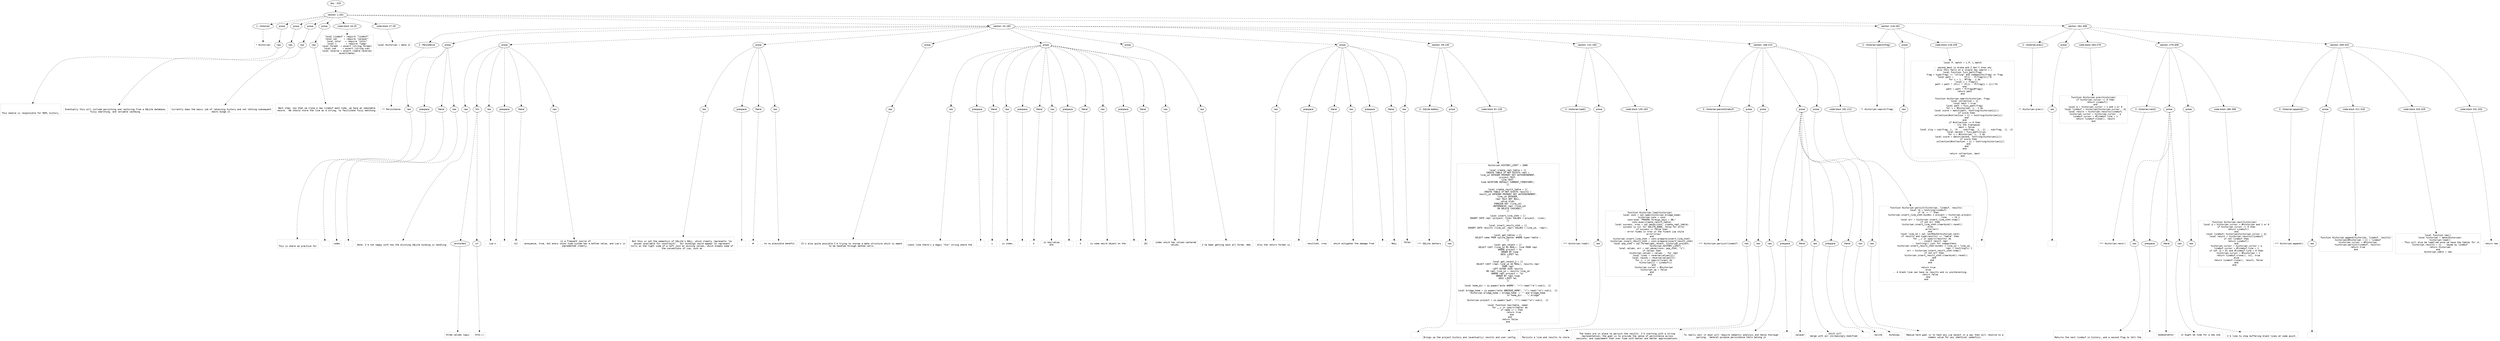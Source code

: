 digraph lpegNode {

node [fontname=Helvetica]
edge [style=dashed]

doc_0 [label="doc - 333"]


doc_0 -> { section_1}
{rank=same; section_1}

section_1 [label="section: 1-261"]


// END RANK doc_0

section_1 -> { header_2 prose_3 prose_4 prose_5 prose_6 codeblock_7 codeblock_8 section_9 section_10 section_11}
{rank=same; header_2 prose_3 prose_4 prose_5 prose_6 codeblock_7 codeblock_8 section_9 section_10 section_11}

header_2 [label="1 : Historian"]

prose_3 [label="prose"]

prose_4 [label="prose"]

prose_5 [label="prose"]

prose_6 [label="prose"]

codeblock_7 [label="code block 16-25"]

codeblock_8 [label="code block 27-29"]

section_9 [label="section: 32-165"]

section_10 [label="section: 216-261"]

section_11 [label="section: 262-308"]


// END RANK section_1

header_2 -> leaf_12
leaf_12  [color=Gray,shape=rectangle,fontname=Inconsolata,label="* Historian"]
// END RANK header_2

prose_3 -> { raw_13}
{rank=same; raw_13}

raw_13 [label="raw"]


// END RANK prose_3

raw_13 -> leaf_14
leaf_14  [color=Gray,shape=rectangle,fontname=Inconsolata,label="


This module is responsible for REPL history.
"]
// END RANK raw_13

prose_4 -> { raw_15}
{rank=same; raw_15}

raw_15 [label="raw"]


// END RANK prose_4

raw_15 -> leaf_16
leaf_16  [color=Gray,shape=rectangle,fontname=Inconsolata,label="
Eventually this will include persisting and restoring from a SQLite database,
fuzzy searching, and variable cacheing.
"]
// END RANK raw_15

prose_5 -> { raw_17}
{rank=same; raw_17}

raw_17 [label="raw"]


// END RANK prose_5

raw_17 -> leaf_18
leaf_18  [color=Gray,shape=rectangle,fontname=Inconsolata,label="
Currently does the basic job of retaining history and not letting subsequent
edits munge it.
"]
// END RANK raw_17

prose_6 -> { raw_19}
{rank=same; raw_19}

raw_19 [label="raw"]


// END RANK prose_6

raw_19 -> leaf_20
leaf_20  [color=Gray,shape=rectangle,fontname=Inconsolata,label="
Next step: now that we clone a new linebuf each time, we have an immutable
record.  We should store the line as a string, to facilitate fuzzy matching.

"]
// END RANK raw_19

codeblock_7 -> leaf_21
leaf_21  [color=Gray,shape=rectangle,fontname=Inconsolata,label="local Linebuf = require \"linebuf\"
local sql     = require \"sqlayer\"
local color   = require \"color\"
local L       = require \"lpeg\"
local format  = assert (string.format)
local sub     = assert (string.sub)
local reverse = assert (table.reverse)
assert(meta)"]
// END RANK codeblock_7

codeblock_8 -> leaf_22
leaf_22  [color=Gray,shape=rectangle,fontname=Inconsolata,label="local Historian = meta {}"]
// END RANK codeblock_8

section_9 -> { header_23 prose_24 prose_25 prose_26 prose_27 prose_28 prose_29 prose_30 section_31 section_32 section_33}
{rank=same; header_23 prose_24 prose_25 prose_26 prose_27 prose_28 prose_29 prose_30 section_31 section_32 section_33}

header_23 [label="2 : Persistence"]

prose_24 [label="prose"]

prose_25 [label="prose"]

prose_26 [label="prose"]

prose_27 [label="prose"]

prose_28 [label="prose"]

prose_29 [label="prose"]

prose_30 [label="prose"]

section_31 [label="section: 59-130"]

section_32 [label="section: 131-165"]

section_33 [label="section: 166-215"]


// END RANK section_9

header_23 -> leaf_34
leaf_34  [color=Gray,shape=rectangle,fontname=Inconsolata,label="** Persistence"]
// END RANK header_23

prose_24 -> { raw_35 prespace_36 literal_37 raw_38}
{rank=same; raw_35 prespace_36 literal_37 raw_38}

raw_35 [label="raw"]

prespace_36 [label="prespace"]

literal_37 [label="literal"]

raw_38 [label="raw"]


// END RANK prose_24

raw_35 -> leaf_39
leaf_39  [color=Gray,shape=rectangle,fontname=Inconsolata,label="

This is where we practice for"]
// END RANK raw_35

prespace_36 -> leaf_40
leaf_40  [color=Gray,shape=rectangle,fontname=Inconsolata,label=" "]
// END RANK prespace_36

literal_37 -> leaf_41
leaf_41  [color=Gray,shape=rectangle,fontname=Inconsolata,label="codex"]
// END RANK literal_37

raw_38 -> leaf_42
leaf_42  [color=Gray,shape=rectangle,fontname=Inconsolata,label=".
"]
// END RANK raw_38

prose_25 -> { raw_43 link_44 raw_45 prespace_46 literal_47 raw_48}
{rank=same; raw_43 link_44 raw_45 prespace_46 literal_47 raw_48}

raw_43 [label="raw"]

link_44 [label="link"]

raw_45 [label="raw"]

prespace_46 [label="prespace"]

literal_47 [label="literal"]

raw_48 [label="raw"]


// END RANK prose_25

raw_43 -> leaf_49
leaf_49  [color=Gray,shape=rectangle,fontname=Inconsolata,label="
Note: I'm not happy with how the existing SQLite binding is handling"]
// END RANK raw_43

link_44 -> { anchortext_50 url_51}
{rank=same; anchortext_50 url_51}

anchortext_50 [label="anchortext"]

url_51 [label="url"]


// END RANK link_44

anchortext_50 -> leaf_52
leaf_52  [color=Gray,shape=rectangle,fontname=Inconsolata,label="three-valued logic"]
// END RANK anchortext_50

url_51 -> leaf_53
leaf_53  [color=Gray,shape=rectangle,fontname=Inconsolata,label="httk://"]
// END RANK url_51

raw_45 -> leaf_54
leaf_54  [color=Gray,shape=rectangle,fontname=Inconsolata,label=".  Lua's"]
// END RANK raw_45

prespace_46 -> leaf_55
leaf_55  [color=Gray,shape=rectangle,fontname=Inconsolata,label=" "]
// END RANK prespace_46

literal_47 -> leaf_56
leaf_56  [color=Gray,shape=rectangle,fontname=Inconsolata,label="nil"]
// END RANK literal_47

raw_48 -> leaf_57
leaf_57  [color=Gray,shape=rectangle,fontname=Inconsolata,label=" is a frequent source of
annoyance, true, but every union type system has a bottom value, and Lua's is
implemented cleanly.
"]
// END RANK raw_48

prose_26 -> { raw_58 prespace_59 literal_60 raw_61}
{rank=same; raw_58 prespace_59 literal_60 raw_61}

raw_58 [label="raw"]

prespace_59 [label="prespace"]

literal_60 [label="literal"]

raw_61 [label="raw"]


// END RANK prose_26

raw_58 -> leaf_62
leaf_62  [color=Gray,shape=rectangle,fontname=Inconsolata,label="
But this is not the semantics of SQLite's NULL, which cleanly represents \"no
answer available for constraint\".  Our bindings would appear to represent
nulls on the right side of a left join as missing values, which breaks some of
the conventions of Lua, such as"]
// END RANK raw_58

prespace_59 -> leaf_63
leaf_63  [color=Gray,shape=rectangle,fontname=Inconsolata,label=" "]
// END RANK prespace_59

literal_60 -> leaf_64
leaf_64  [color=Gray,shape=rectangle,fontname=Inconsolata,label="#"]
// END RANK literal_60

raw_61 -> leaf_65
leaf_65  [color=Gray,shape=rectangle,fontname=Inconsolata,label=", to no plausible benefit.
"]
// END RANK raw_61

prose_27 -> { raw_66}
{rank=same; raw_66}

raw_66 [label="raw"]


// END RANK prose_27

raw_66 -> leaf_67
leaf_67  [color=Gray,shape=rectangle,fontname=Inconsolata,label="
It's also quite possible I'm trying to unwrap a data structure which is meant
to be handled through method calls.
"]
// END RANK raw_66

prose_28 -> { raw_68 prespace_69 literal_70 raw_71 prespace_72 literal_73 raw_74 prespace_75 literal_76 raw_77 prespace_78 literal_79 raw_80}
{rank=same; raw_68 prespace_69 literal_70 raw_71 prespace_72 literal_73 raw_74 prespace_75 literal_76 raw_77 prespace_78 literal_79 raw_80}

raw_68 [label="raw"]

prespace_69 [label="prespace"]

literal_70 [label="literal"]

raw_71 [label="raw"]

prespace_72 [label="prespace"]

literal_73 [label="literal"]

raw_74 [label="raw"]

prespace_75 [label="prespace"]

literal_76 [label="literal"]

raw_77 [label="raw"]

prespace_78 [label="prespace"]

literal_79 [label="literal"]

raw_80 [label="raw"]


// END RANK prose_28

raw_68 -> leaf_81
leaf_81  [color=Gray,shape=rectangle,fontname=Inconsolata,label="
Looks like there's a magic \"hik\" string where the"]
// END RANK raw_68

prespace_69 -> leaf_82
leaf_82  [color=Gray,shape=rectangle,fontname=Inconsolata,label=" "]
// END RANK prespace_69

literal_70 -> leaf_83
leaf_83  [color=Gray,shape=rectangle,fontname=Inconsolata,label="i"]
// END RANK literal_70

raw_71 -> leaf_84
leaf_84  [color=Gray,shape=rectangle,fontname=Inconsolata,label=" is index,"]
// END RANK raw_71

prespace_72 -> leaf_85
leaf_85  [color=Gray,shape=rectangle,fontname=Inconsolata,label=" "]
// END RANK prespace_72

literal_73 -> leaf_86
leaf_86  [color=Gray,shape=rectangle,fontname=Inconsolata,label="k"]
// END RANK literal_73

raw_74 -> leaf_87
leaf_87  [color=Gray,shape=rectangle,fontname=Inconsolata,label=" is key/value,
and"]
// END RANK raw_74

prespace_75 -> leaf_88
leaf_88  [color=Gray,shape=rectangle,fontname=Inconsolata,label=" "]
// END RANK prespace_75

literal_76 -> leaf_89
leaf_89  [color=Gray,shape=rectangle,fontname=Inconsolata,label="h"]
// END RANK literal_76

raw_77 -> leaf_90
leaf_90  [color=Gray,shape=rectangle,fontname=Inconsolata,label=" is some weird object on the"]
// END RANK raw_77

prespace_78 -> leaf_91
leaf_91  [color=Gray,shape=rectangle,fontname=Inconsolata,label=" "]
// END RANK prespace_78

literal_79 -> leaf_92
leaf_92  [color=Gray,shape=rectangle,fontname=Inconsolata,label="[0]"]
// END RANK literal_79

raw_80 -> leaf_93
leaf_93  [color=Gray,shape=rectangle,fontname=Inconsolata,label=" index which has column-centered
values.
"]
// END RANK raw_80

prose_29 -> { raw_94}
{rank=same; raw_94}

raw_94 [label="raw"]


// END RANK prose_29

raw_94 -> leaf_95
leaf_95  [color=Gray,shape=rectangle,fontname=Inconsolata,label="
I've been getting back all three. Hmm.
"]
// END RANK raw_94

prose_30 -> { raw_96 prespace_97 literal_98 raw_99 prespace_100 literal_101 raw_102}
{rank=same; raw_96 prespace_97 literal_98 raw_99 prespace_100 literal_101 raw_102}

raw_96 [label="raw"]

prespace_97 [label="prespace"]

literal_98 [label="literal"]

raw_99 [label="raw"]

prespace_100 [label="prespace"]

literal_101 [label="literal"]

raw_102 [label="raw"]


// END RANK prose_30

raw_96 -> leaf_103
leaf_103  [color=Gray,shape=rectangle,fontname=Inconsolata,label="
Also the return format is"]
// END RANK raw_96

prespace_97 -> leaf_104
leaf_104  [color=Gray,shape=rectangle,fontname=Inconsolata,label=" "]
// END RANK prespace_97

literal_98 -> leaf_105
leaf_105  [color=Gray,shape=rectangle,fontname=Inconsolata,label="resultset, nrow"]
// END RANK literal_98

raw_99 -> leaf_106
leaf_106  [color=Gray,shape=rectangle,fontname=Inconsolata,label=" which mitigates the damage from"]
// END RANK raw_99

prespace_100 -> leaf_107
leaf_107  [color=Gray,shape=rectangle,fontname=Inconsolata,label=""]
// END RANK prespace_100

literal_101 -> leaf_108
leaf_108  [color=Gray,shape=rectangle,fontname=Inconsolata,label="NULL"]
// END RANK literal_101

raw_102 -> leaf_109
leaf_109  [color=Gray,shape=rectangle,fontname=Inconsolata,label=" holes.

"]
// END RANK raw_102

section_31 -> { header_110 prose_111 codeblock_112}
{rank=same; header_110 prose_111 codeblock_112}

header_110 [label="3 : SQLite battery"]

prose_111 [label="prose"]

codeblock_112 [label="code block 61-128"]


// END RANK section_31

header_110 -> leaf_113
leaf_113  [color=Gray,shape=rectangle,fontname=Inconsolata,label="*** SQLite battery"]
// END RANK header_110

prose_111 -> { raw_114}
{rank=same; raw_114}

raw_114 [label="raw"]


// END RANK prose_111

raw_114 -> leaf_115
leaf_115  [color=Gray,shape=rectangle,fontname=Inconsolata,label="
"]
// END RANK raw_114

codeblock_112 -> leaf_116
leaf_116  [color=Gray,shape=rectangle,fontname=Inconsolata,label="Historian.HISTORY_LIMIT = 1000

local create_repl_table = [[
CREATE TABLE IF NOT EXISTS repl (
line_id INTEGER PRIMARY KEY AUTOINCREMENT,
project TEXT,
line TEXT,
time DATETIME DEFAULT CURRENT_TIMESTAMP);
]]

local create_result_table = [[
CREATE TABLE IF NOT EXISTS results (
result_id INTEGER PRIMARY KEY AUTOINCREMENT,
line_id INTEGER,
repr text NOT NULL,
value blob,
FOREIGN KEY (line_id)
   REFERENCES repl (line_id)
   ON DELETE CASCADE);
]]

local insert_line_stmt = [[
INSERT INTO repl (project, line) VALUES (:project, :line);
]]

local insert_result_stmt = [[
INSERT INTO results (line_id, repr) VALUES (:line_id, :repr);
]]

local get_tables = [[
SELECT name FROM sqlite_master WHERE type='table';
]]

local get_recent = [[
SELECT CAST (line_id AS REAL), line FROM repl
   WHERE project = %s
   ORDER BY time
   DESC LIMIT %d;
]]

local get_recent_2 = [[
SELECT CAST (repl.line_id AS REAL), results.repr
FROM repl
LEFT OUTER JOIN results
ON repl.line_id = results.line_id
WHERE repl.project = '%s'
ORDER BY repl.time
DESC LIMIT %d;
]]

local home_dir = io.popen(\"echo $HOME\", \"r\"):read(\"*a\"):sub(1, -2)

local bridge_home = io.popen(\"echo $BRIDGE_HOME\", \"r\"):read(\"*a\"):sub(1, -2)
Historian.bridge_home = bridge_home ~= \"\" and bridge_home
                        or home_dir .. \"/.bridge\"

Historian.project = io.popen(\"pwd\", \"r\"):read(\"*a\"):sub(1, -2)

local function has(table, name)
   for _,v in ipairs(table) do
      if name == v then
         return true
      end
   end
   return false
end"]
// END RANK codeblock_112

section_32 -> { header_117 prose_118 codeblock_119}
{rank=same; header_117 prose_118 codeblock_119}

header_117 [label="3 : Historian:load()"]

prose_118 [label="prose"]

codeblock_119 [label="code block 135-163"]


// END RANK section_32

header_117 -> leaf_120
leaf_120  [color=Gray,shape=rectangle,fontname=Inconsolata,label="*** Historian:load()"]
// END RANK header_117

prose_118 -> { raw_121}
{rank=same; raw_121}

raw_121 [label="raw"]


// END RANK prose_118

raw_121 -> leaf_122
leaf_122  [color=Gray,shape=rectangle,fontname=Inconsolata,label="

Brings up the project history and (eventually) results and user config.
"]
// END RANK raw_121

codeblock_119 -> leaf_123
leaf_123  [color=Gray,shape=rectangle,fontname=Inconsolata,label="function Historian.load(historian)
   local conn = sql.open(historian.bridge_home)
   historian.conn = conn
   conn:exec \"PRAGMA foreign_keys = ON;\"
   conn:exec(create_result_table)
   local success, nrow = sql.pexec(conn, create_repl_table)
   -- success is nil for SQLITE_DONE, false for error
   if success == false then
      -- error hides in nrow in the finest Lua style
      error(nrow)
   end
   historian.insert_line_stmt = conn:prepare(insert_line_stmt)
   historian.insert_result_stmt = conn:prepare(insert_result_stmt)
   local pop_stmt = sql.format(get_recent, historian.project,
                        historian.HISTORY_LIMIT)
   local values, err = sql.pexec(conn, pop_stmt, \"i\")
   if values then
      historian.values = values -- for repl
      local lines = reverse(values[2])
      local rowids = reverse(values[1])
      for i, v in ipairs(lines) do
         historian[i] = Linebuf(v)
      end
      historian.cursor = #historian
      historian.up = false
   end
end"]
// END RANK codeblock_119

section_33 -> { header_124 prose_125 prose_126 prose_127 prose_128 codeblock_129}
{rank=same; header_124 prose_125 prose_126 prose_127 prose_128 codeblock_129}

header_124 [label="3 : Historian:persist(linebuf)"]

prose_125 [label="prose"]

prose_126 [label="prose"]

prose_127 [label="prose"]

prose_128 [label="prose"]

codeblock_129 [label="code block 181-213"]


// END RANK section_33

header_124 -> leaf_130
leaf_130  [color=Gray,shape=rectangle,fontname=Inconsolata,label="*** Historian:persist(linebuf)"]
// END RANK header_124

prose_125 -> { raw_131}
{rank=same; raw_131}

raw_131 [label="raw"]


// END RANK prose_125

raw_131 -> leaf_132
leaf_132  [color=Gray,shape=rectangle,fontname=Inconsolata,label="

Persists a line and results to store.
"]
// END RANK raw_131

prose_126 -> { raw_133}
{rank=same; raw_133}

raw_133 [label="raw"]


// END RANK prose_126

raw_133 -> leaf_134
leaf_134  [color=Gray,shape=rectangle,fontname=Inconsolata,label="
The hooks are in place to persist the results. I'm starting with a string
representation; the goal is to provide the sense of persistence across
sessions, and supplement that over time with better and better approximations.
"]
// END RANK raw_133

prose_127 -> { raw_135 prespace_136 literal_137 raw_138 prespace_139 literal_140 raw_141}
{rank=same; raw_135 prespace_136 literal_137 raw_138 prespace_139 literal_140 raw_141}

raw_135 [label="raw"]

prespace_136 [label="prespace"]

literal_137 [label="literal"]

raw_138 [label="raw"]

prespace_139 [label="prespace"]

literal_140 [label="literal"]

raw_141 [label="raw"]


// END RANK prose_127

raw_135 -> leaf_142
leaf_142  [color=Gray,shape=rectangle,fontname=Inconsolata,label="
To really nail it down will require semantic analysis and hence thorough
parsing.  General-purpose persistence tools belong in"]
// END RANK raw_135

prespace_136 -> leaf_143
leaf_143  [color=Gray,shape=rectangle,fontname=Inconsolata,label=" "]
// END RANK prespace_136

literal_137 -> leaf_144
leaf_144  [color=Gray,shape=rectangle,fontname=Inconsolata,label="sqlayer"]
// END RANK literal_137

raw_138 -> leaf_145
leaf_145  [color=Gray,shape=rectangle,fontname=Inconsolata,label=", which will
merge with our increasingly-modified"]
// END RANK raw_138

prespace_139 -> leaf_146
leaf_146  [color=Gray,shape=rectangle,fontname=Inconsolata,label=" "]
// END RANK prespace_139

literal_140 -> leaf_147
leaf_147  [color=Gray,shape=rectangle,fontname=Inconsolata,label="sqlite"]
// END RANK literal_140

raw_141 -> leaf_148
leaf_148  [color=Gray,shape=rectangle,fontname=Inconsolata,label=" bindings.
"]
// END RANK raw_141

prose_128 -> { raw_149}
{rank=same; raw_149}

raw_149 [label="raw"]


// END RANK prose_128

raw_149 -> leaf_150
leaf_150  [color=Gray,shape=rectangle,fontname=Inconsolata,label="
Medium-term goal is to hash any Lua object in a way that will resolve to a
common value for any identical semantics.
"]
// END RANK raw_149

codeblock_129 -> leaf_151
leaf_151  [color=Gray,shape=rectangle,fontname=Inconsolata,label="function Historian.persist(historian, linebuf, results)
   local lb = tostring(linebuf)
   if lb ~= \"\" then
      historian.insert_line_stmt:bindkv { project = historian.project,
                                     line    = lb }
      local err = historian.insert_line_stmt:step()
      if not err then
         historian.insert_line_stmt:clearbind():reset()
      else
         error(err)
      end
      local line_id = sql.lastRowId(historian.conn)
      if results and type(results) == \"table\" then
         for _,v in ipairs(results) do
            -- insert result repr
            -- tostring() just for compactness
            historian.insert_result_stmt:bindkv { line_id = line_id,
                                                  repr = tostring(v) }
            err = historian.insert_result_stmt:step()
            if not err then
               historian.insert_result_stmt:clearbind():reset()
            end
         end
      end

   return true
   else
      -- A blank line can have no results and is uninteresting.
      return false
   end
end"]
// END RANK codeblock_129

section_10 -> { header_152 prose_153 codeblock_154}
{rank=same; header_152 prose_153 codeblock_154}

header_152 [label="2 : Historian:search(frag)"]

prose_153 [label="prose"]

codeblock_154 [label="code block 218-259"]


// END RANK section_10

header_152 -> leaf_155
leaf_155  [color=Gray,shape=rectangle,fontname=Inconsolata,label="** Historian:search(frag)"]
// END RANK header_152

prose_153 -> { raw_156}
{rank=same; raw_156}

raw_156 [label="raw"]


// END RANK prose_153

raw_156 -> leaf_157
leaf_157  [color=Gray,shape=rectangle,fontname=Inconsolata,label="
"]
// END RANK raw_156

codeblock_154 -> leaf_158
leaf_158  [color=Gray,shape=rectangle,fontname=Inconsolata,label="local P, match = L.P, L.match

-- second_best is broke and I don't know why
-- also this fails on a single key search >.<
local function fuzz_patt(frag)
   frag = type(frag) == \"string\" and codepoints(frag) or frag
   local patt =        (P(1) - P(frag[1]))^0
   for i = 1 , #frag - 1 do
      local v = frag[i]
      patt = patt * (P(v) * (P(1) - P(frag[i + 1]))^0)
   end
   patt = patt * P(frag[#frag])
   return patt
end

function Historian.search(historian, frag)
   local collection = {}
   local best = true
   local patt = fuzz_patt(frag)
   for i = #historian, 1, -1 do
      local score = match(patt, tostring(historian[i]))
      if score then
         collection[#collection + 1] = tostring(historian[i])
      end
   end
   if #collection == 0 then
      -- try the transpose
      best = false
      local slip = sub(frag, 1, -3) .. sub(frag, -1, -1) .. sub(frag, -2, -2)
      local second = fuzz_patt(slip)
      for i = #historian, 1, -1 do
         local score = match(second, tostring(historian[i]))
         if score then
            collection[#collection + 1] = tostring(historian[i])
         end
      end
   end

   return collection, best
end"]
// END RANK codeblock_154

section_11 -> { header_159 prose_160 codeblock_161 section_162 section_163}
{rank=same; header_159 prose_160 codeblock_161 section_162 section_163}

header_159 [label="2 : Historian:prev()"]

prose_160 [label="prose"]

codeblock_161 [label="code block 264-276"]

section_162 [label="section: 279-308"]

section_163 [label="section: 309-333"]


// END RANK section_11

header_159 -> leaf_164
leaf_164  [color=Gray,shape=rectangle,fontname=Inconsolata,label="** Historian:prev()"]
// END RANK header_159

prose_160 -> { raw_165}
{rank=same; raw_165}

raw_165 [label="raw"]


// END RANK prose_160

raw_165 -> leaf_166
leaf_166  [color=Gray,shape=rectangle,fontname=Inconsolata,label="
"]
// END RANK raw_165

codeblock_161 -> leaf_167
leaf_167  [color=Gray,shape=rectangle,fontname=Inconsolata,label="function Historian.prev(historian)
   if historian.cursor == 0 then
      return Linebuf()
   end
   local Δ = historian.cursor > 1 and 1 or 0
   local linebuf = historian[historian.cursor - Δ]
   local result = historian.results[linebuf]
   historian.cursor = historian.cursor - Δ
   linebuf.cursor = #linebuf.line + 1
   return linebuf:clone(), result
end"]
// END RANK codeblock_161

section_162 -> { header_168 prose_169 prose_170 codeblock_171}
{rank=same; header_168 prose_169 prose_170 codeblock_171}

header_168 [label="3 : Historian:next()"]

prose_169 [label="prose"]

prose_170 [label="prose"]

codeblock_171 [label="code block 286-306"]


// END RANK section_162

header_168 -> leaf_172
leaf_172  [color=Gray,shape=rectangle,fontname=Inconsolata,label="*** Historian:next()"]
// END RANK header_168

prose_169 -> { raw_173 prespace_174 literal_175 raw_176}
{rank=same; raw_173 prespace_174 literal_175 raw_176}

raw_173 [label="raw"]

prespace_174 [label="prespace"]

literal_175 [label="literal"]

raw_176 [label="raw"]


// END RANK prose_169

raw_173 -> leaf_177
leaf_177  [color=Gray,shape=rectangle,fontname=Inconsolata,label="

Returns the next linebuf in history, and a second flag to tell the"]
// END RANK raw_173

prespace_174 -> leaf_178
leaf_178  [color=Gray,shape=rectangle,fontname=Inconsolata,label=""]
// END RANK prespace_174

literal_175 -> leaf_179
leaf_179  [color=Gray,shape=rectangle,fontname=Inconsolata,label="modeselektor"]
// END RANK literal_175

raw_176 -> leaf_180
leaf_180  [color=Gray,shape=rectangle,fontname=Inconsolata,label=" it might be time for a new one.
"]
// END RANK raw_176

prose_170 -> { raw_181}
{rank=same; raw_181}

raw_181 [label="raw"]


// END RANK prose_170

raw_181 -> leaf_182
leaf_182  [color=Gray,shape=rectangle,fontname=Inconsolata,label="
I'd like to stop buffering blank lines at some point.
"]
// END RANK raw_181

codeblock_171 -> leaf_183
leaf_183  [color=Gray,shape=rectangle,fontname=Inconsolata,label="function Historian.next(historian)
   local Δ = historian.cursor < #historian and 1 or 0
   if historian.cursor == 0 then
      return Linebuf()
   end
   local linebuf= historian[historian.cursor + Δ]
   local result = historian.results[linebuf]
   if not linebuf then
      return Linebuf()
   end
   historian.cursor = historian.cursor + Δ
   linebuf.cursor = #linebuf.line + 1
   if not (Δ > 0) and #linebuf.line > 0 then
      historian.cursor = #historian + 1
      return linebuf:clone(), nil, true
   else
      return linebuf:clone(), result, false
   end
end"]
// END RANK codeblock_171

section_163 -> { header_184 prose_185 codeblock_186 codeblock_187 codeblock_188}
{rank=same; header_184 prose_185 codeblock_186 codeblock_187 codeblock_188}

header_184 [label="3 : Historian:append()"]

prose_185 [label="prose"]

codeblock_186 [label="code block 311-318"]

codeblock_187 [label="code block 320-329"]

codeblock_188 [label="code block 331-333"]


// END RANK section_163

header_184 -> leaf_189
leaf_189  [color=Gray,shape=rectangle,fontname=Inconsolata,label="*** Historian:append()"]
// END RANK header_184

prose_185 -> { raw_190}
{rank=same; raw_190}

raw_190 [label="raw"]


// END RANK prose_185

raw_190 -> leaf_191
leaf_191  [color=Gray,shape=rectangle,fontname=Inconsolata,label="
"]
// END RANK raw_190

codeblock_186 -> leaf_192
leaf_192  [color=Gray,shape=rectangle,fontname=Inconsolata,label="function Historian.append(historian, linebuf, results)
   historian[#historian + 1] = linebuf
   historian.cursor = #historian
   historian:persist(linebuf, results)
   return true
end"]
// END RANK codeblock_186

codeblock_187 -> leaf_193
leaf_193  [color=Gray,shape=rectangle,fontname=Inconsolata,label="local function new()
   local historian = meta(Historian)
   historian:load()
   -- This will also be load()ed once we have the tables for it
   historian.results = {} -- keyed by linebuf
   return historian
end
Historian.idEst = new"]
// END RANK codeblock_187

codeblock_188 -> leaf_194
leaf_194  [color=Gray,shape=rectangle,fontname=Inconsolata,label="return new"]
// END RANK codeblock_188


}
